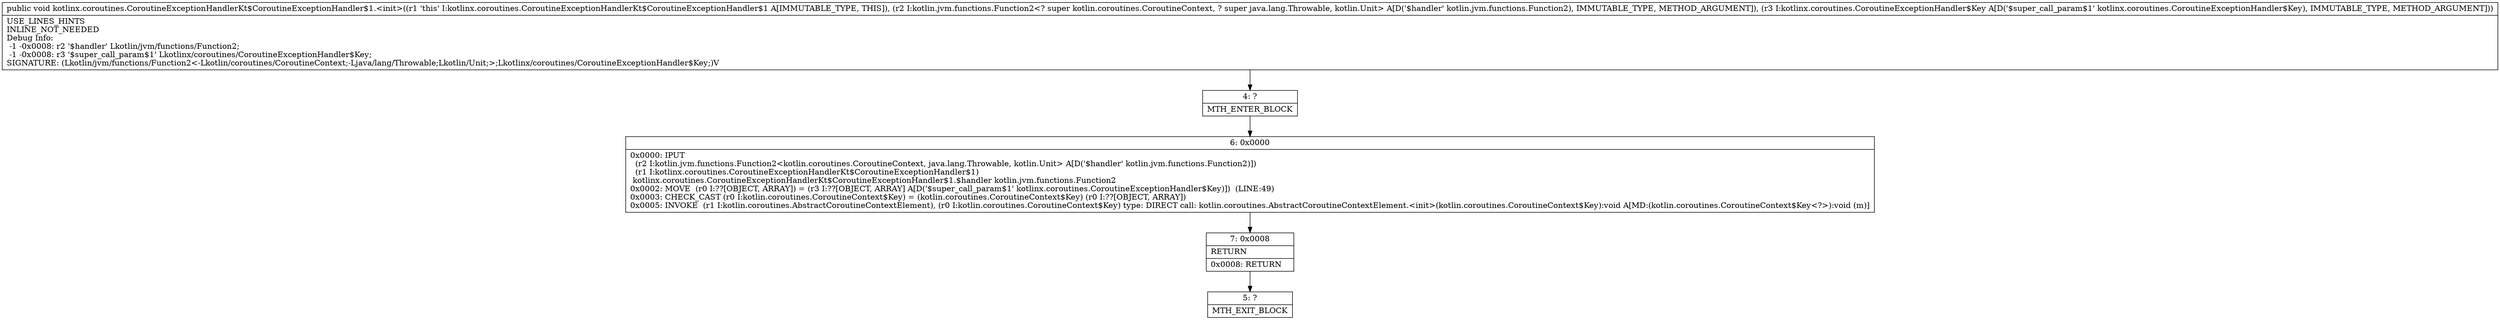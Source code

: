 digraph "CFG forkotlinx.coroutines.CoroutineExceptionHandlerKt$CoroutineExceptionHandler$1.\<init\>(Lkotlin\/jvm\/functions\/Function2;Lkotlinx\/coroutines\/CoroutineExceptionHandler$Key;)V" {
Node_4 [shape=record,label="{4\:\ ?|MTH_ENTER_BLOCK\l}"];
Node_6 [shape=record,label="{6\:\ 0x0000|0x0000: IPUT  \l  (r2 I:kotlin.jvm.functions.Function2\<kotlin.coroutines.CoroutineContext, java.lang.Throwable, kotlin.Unit\> A[D('$handler' kotlin.jvm.functions.Function2)])\l  (r1 I:kotlinx.coroutines.CoroutineExceptionHandlerKt$CoroutineExceptionHandler$1)\l kotlinx.coroutines.CoroutineExceptionHandlerKt$CoroutineExceptionHandler$1.$handler kotlin.jvm.functions.Function2 \l0x0002: MOVE  (r0 I:??[OBJECT, ARRAY]) = (r3 I:??[OBJECT, ARRAY] A[D('$super_call_param$1' kotlinx.coroutines.CoroutineExceptionHandler$Key)])  (LINE:49)\l0x0003: CHECK_CAST (r0 I:kotlin.coroutines.CoroutineContext$Key) = (kotlin.coroutines.CoroutineContext$Key) (r0 I:??[OBJECT, ARRAY]) \l0x0005: INVOKE  (r1 I:kotlin.coroutines.AbstractCoroutineContextElement), (r0 I:kotlin.coroutines.CoroutineContext$Key) type: DIRECT call: kotlin.coroutines.AbstractCoroutineContextElement.\<init\>(kotlin.coroutines.CoroutineContext$Key):void A[MD:(kotlin.coroutines.CoroutineContext$Key\<?\>):void (m)]\l}"];
Node_7 [shape=record,label="{7\:\ 0x0008|RETURN\l|0x0008: RETURN   \l}"];
Node_5 [shape=record,label="{5\:\ ?|MTH_EXIT_BLOCK\l}"];
MethodNode[shape=record,label="{public void kotlinx.coroutines.CoroutineExceptionHandlerKt$CoroutineExceptionHandler$1.\<init\>((r1 'this' I:kotlinx.coroutines.CoroutineExceptionHandlerKt$CoroutineExceptionHandler$1 A[IMMUTABLE_TYPE, THIS]), (r2 I:kotlin.jvm.functions.Function2\<? super kotlin.coroutines.CoroutineContext, ? super java.lang.Throwable, kotlin.Unit\> A[D('$handler' kotlin.jvm.functions.Function2), IMMUTABLE_TYPE, METHOD_ARGUMENT]), (r3 I:kotlinx.coroutines.CoroutineExceptionHandler$Key A[D('$super_call_param$1' kotlinx.coroutines.CoroutineExceptionHandler$Key), IMMUTABLE_TYPE, METHOD_ARGUMENT]))  | USE_LINES_HINTS\lINLINE_NOT_NEEDED\lDebug Info:\l  \-1 \-0x0008: r2 '$handler' Lkotlin\/jvm\/functions\/Function2;\l  \-1 \-0x0008: r3 '$super_call_param$1' Lkotlinx\/coroutines\/CoroutineExceptionHandler$Key;\lSIGNATURE: (Lkotlin\/jvm\/functions\/Function2\<\-Lkotlin\/coroutines\/CoroutineContext;\-Ljava\/lang\/Throwable;Lkotlin\/Unit;\>;Lkotlinx\/coroutines\/CoroutineExceptionHandler$Key;)V\l}"];
MethodNode -> Node_4;Node_4 -> Node_6;
Node_6 -> Node_7;
Node_7 -> Node_5;
}


